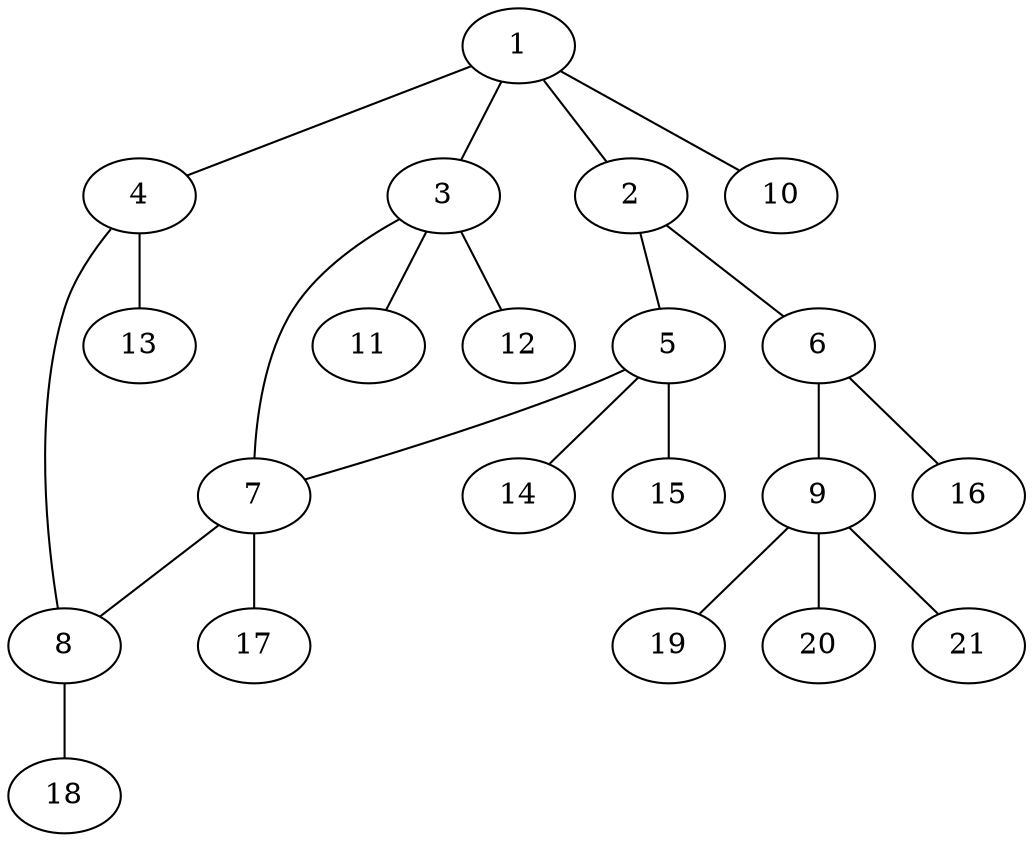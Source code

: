 graph molecule_2232 {
	1	 [chem=C];
	2	 [chem=C];
	1 -- 2	 [valence=1];
	3	 [chem=C];
	1 -- 3	 [valence=1];
	4	 [chem=C];
	1 -- 4	 [valence=1];
	10	 [chem=H];
	1 -- 10	 [valence=1];
	5	 [chem=C];
	2 -- 5	 [valence=1];
	6	 [chem=C];
	2 -- 6	 [valence=2];
	7	 [chem=C];
	3 -- 7	 [valence=1];
	11	 [chem=H];
	3 -- 11	 [valence=1];
	12	 [chem=H];
	3 -- 12	 [valence=1];
	8	 [chem=C];
	4 -- 8	 [valence=2];
	13	 [chem=H];
	4 -- 13	 [valence=1];
	5 -- 7	 [valence=1];
	14	 [chem=H];
	5 -- 14	 [valence=1];
	15	 [chem=H];
	5 -- 15	 [valence=1];
	9	 [chem=C];
	6 -- 9	 [valence=1];
	16	 [chem=H];
	6 -- 16	 [valence=1];
	7 -- 8	 [valence=1];
	17	 [chem=H];
	7 -- 17	 [valence=1];
	18	 [chem=H];
	8 -- 18	 [valence=1];
	19	 [chem=H];
	9 -- 19	 [valence=1];
	20	 [chem=H];
	9 -- 20	 [valence=1];
	21	 [chem=H];
	9 -- 21	 [valence=1];
}
